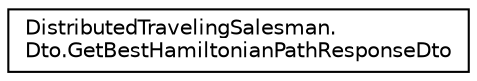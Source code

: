 digraph "Graphical Class Hierarchy"
{
 // INTERACTIVE_SVG=YES
 // LATEX_PDF_SIZE
  edge [fontname="Helvetica",fontsize="10",labelfontname="Helvetica",labelfontsize="10"];
  node [fontname="Helvetica",fontsize="10",shape=record];
  rankdir="LR";
  Node0 [label="DistributedTravelingSalesman.\lDto.GetBestHamiltonianPathResponseDto",height=0.2,width=0.4,color="black", fillcolor="white", style="filled",URL="$class_distributed_traveling_salesman_1_1_dto_1_1_get_best_hamiltonian_path_response_dto.html",tooltip=" "];
}
